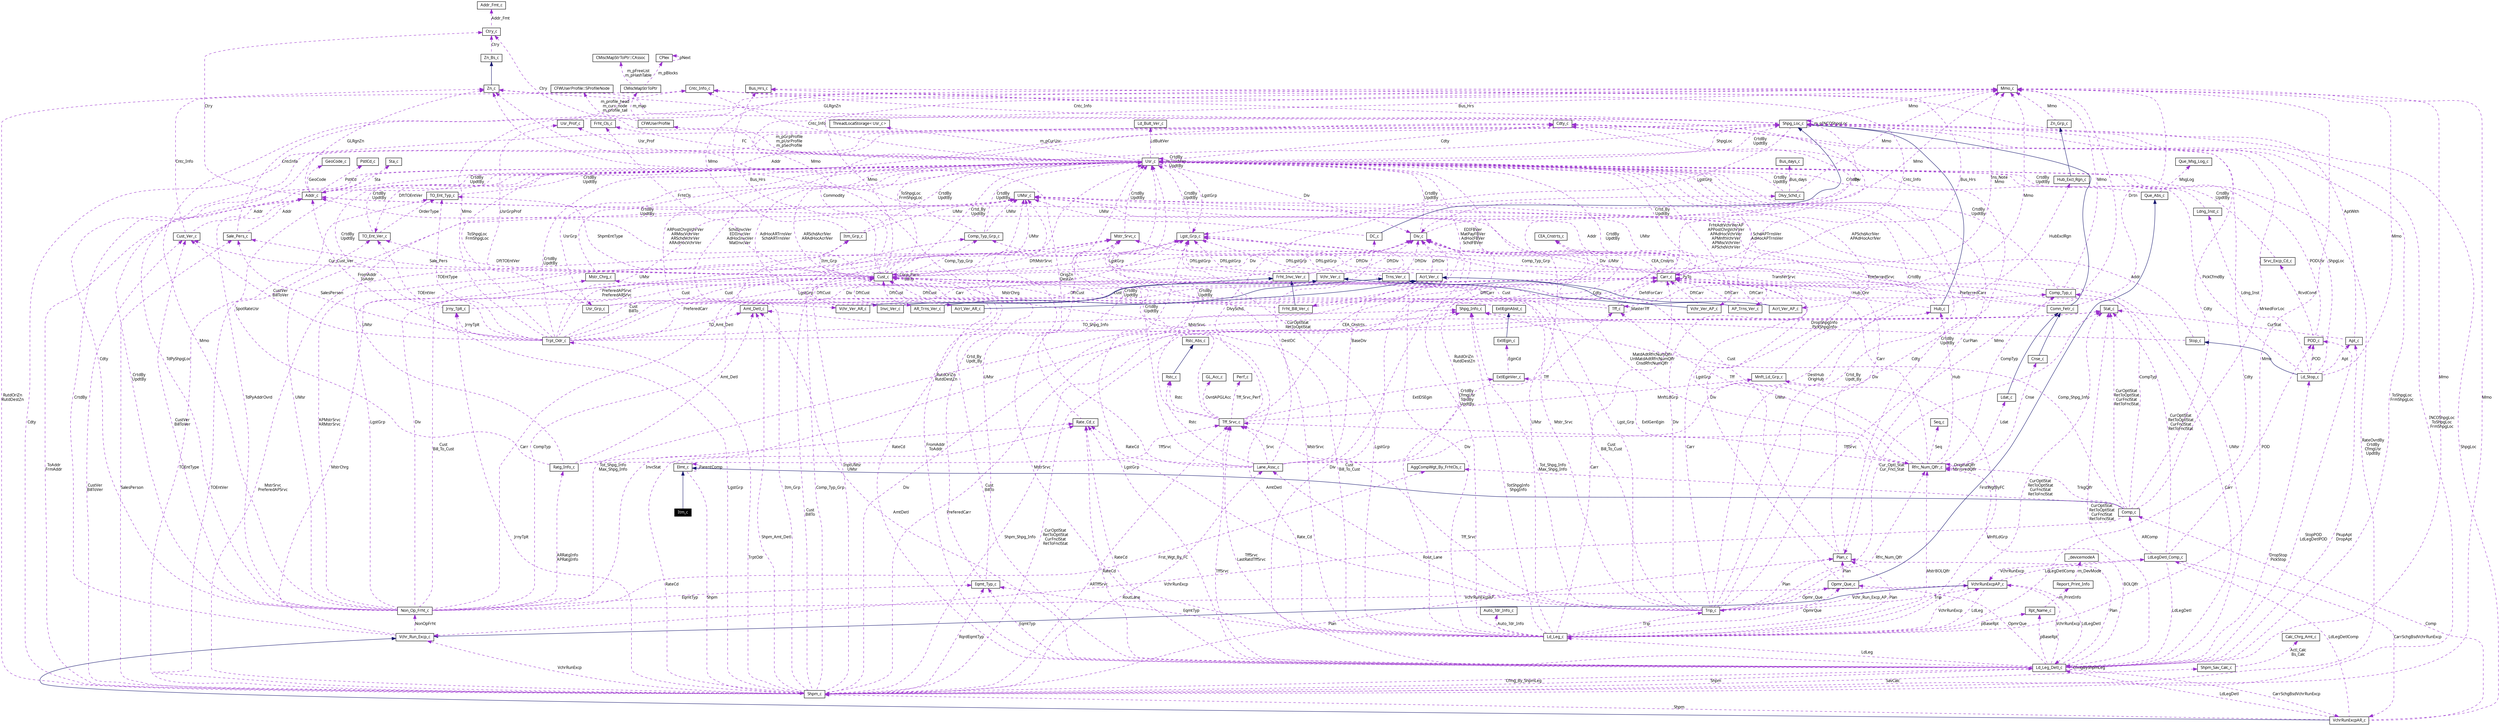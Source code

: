 digraph inheritance
{
  Node14647 [shape="box",label="Itm_c",fontsize=10,height=0.2,width=0.4,fontname="doxfont",color="black",style="filled" fontcolor="white"];
  Node14648 -> Node14647 [dir=back,color="midnightblue",fontsize=10,style="solid",fontname="doxfont"];
  Node14648 [shape="box",label="Elmt_c",fontsize=10,height=0.2,width=0.4,fontname="doxfont",color="black",URL="$classElmt__c.html"];
  Node14649 -> Node14648 [dir=back,color="darkorchid3",fontsize=10,style="dashed",label="Shpm",fontname="doxfont"];
  Node14649 [shape="box",label="Shpm_c",fontsize=10,height=0.2,width=0.4,fontname="doxfont",color="black",URL="$classShpm__c.html"];
  Node14650 -> Node14649 [dir=back,color="darkorchid3",fontsize=10,style="dashed",label="RateOvrdBy\nCrtdBy\nCfmgUsr\nUpdtBy",fontname="doxfont"];
  Node14650 [shape="box",label="Usr_c",fontsize=10,height=0.2,width=0.4,fontname="doxfont",color="black",URL="$classUsr__c.html"];
  Node14650 -> Node14650 [dir=back,color="darkorchid3",fontsize=10,style="dashed",label="CrtdBy\nm_UsrMap\nUpdtBy",fontname="doxfont"];
  Node14651 -> Node14650 [dir=back,color="darkorchid3",fontsize=10,style="dashed",label="SchdInvcVer\nEDIInvcVer\nAdHocInvcVer\nMatInvcVer",fontname="doxfont"];
  Node14651 [shape="box",label="Invc_Ver_c",fontsize=10,height=0.2,width=0.4,fontname="doxfont",color="black",URL="$interfaceInvc__Ver__c.html"];
  Node14652 -> Node14651 [dir=back,color="midnightblue",fontsize=10,style="solid",fontname="doxfont"];
  Node14652 [shape="box",label="Frht_Invc_Ver_c",fontsize=10,height=0.2,width=0.4,fontname="doxfont",color="black",URL="$interfaceFrht__Invc__Ver__c.html"];
  Node14653 -> Node14652 [dir=back,color="darkorchid3",fontsize=10,style="dashed",label="DftLgstGrp",fontname="doxfont"];
  Node14653 [shape="box",label="Lgst_Grp_c",fontsize=10,height=0.2,width=0.4,fontname="doxfont",color="black",URL="$classLgst__Grp__c.html"];
  Node14650 -> Node14653 [dir=back,color="darkorchid3",fontsize=10,style="dashed",label="CrtdBy\nUpdtBy",fontname="doxfont"];
  Node14654 -> Node14652 [dir=back,color="darkorchid3",fontsize=10,style="dashed",label="DftDiv",fontname="doxfont"];
  Node14654 [shape="box",label="Div_c",fontsize=10,height=0.2,width=0.4,fontname="doxfont",color="black",URL="$classDiv__c.html"];
  Node14650 -> Node14654 [dir=back,color="darkorchid3",fontsize=10,style="dashed",label="CrtdBy\nUpdtBy",fontname="doxfont"];
  Node14655 -> Node14654 [dir=back,color="darkorchid3",fontsize=10,style="dashed",label="Mmo",fontname="doxfont"];
  Node14655 [shape="box",label="Mmo_c",fontsize=10,height=0.2,width=0.4,fontname="doxfont",color="black",URL="$classMmo__c.html"];
  Node14656 -> Node14651 [dir=back,color="darkorchid3",fontsize=10,style="dashed",label="DftCust",fontname="doxfont"];
  Node14656 [shape="box",label="Cust_c",fontsize=10,height=0.2,width=0.4,fontname="doxfont",color="black",URL="$interfaceCust__c.html"];
  Node14650 -> Node14656 [dir=back,color="darkorchid3",fontsize=10,style="dashed",label="Crtd_By\nUpdtBy",fontname="doxfont"];
  Node14657 -> Node14656 [dir=back,color="darkorchid3",fontsize=10,style="dashed",label="Commodity",fontname="doxfont"];
  Node14657 [shape="box",label="Cdty_c",fontsize=10,height=0.2,width=0.4,fontname="doxfont",color="black",URL="$interfaceCdty__c.html"];
  Node14658 -> Node14656 [dir=back,color="darkorchid3",fontsize=10,style="dashed",label="UMsr",fontname="doxfont"];
  Node14658 [shape="box",label="UMsr_c",fontsize=10,height=0.2,width=0.4,fontname="doxfont",color="black",URL="$classUMsr__c.html"];
  Node14656 -> Node14656 [dir=back,color="darkorchid3",fontsize=10,style="dashed",label="Corp_Parn\nBillTo",fontname="doxfont"];
  Node14659 -> Node14656 [dir=back,color="darkorchid3",fontsize=10,style="dashed",label="Itm_Grp",fontname="doxfont"];
  Node14659 [shape="box",label="Itm_Grp_c",fontsize=10,height=0.2,width=0.4,fontname="doxfont",color="black",URL="$classItm__Grp__c.html"];
  Node14650 -> Node14659 [dir=back,color="darkorchid3",fontsize=10,style="dashed",label="CrtdBy\nUpdtBy",fontname="doxfont"];
  Node14658 -> Node14659 [dir=back,color="darkorchid3",fontsize=10,style="dashed",label="UMsr",fontname="doxfont"];
  Node14655 -> Node14659 [dir=back,color="darkorchid3",fontsize=10,style="dashed",label="Mmo",fontname="doxfont"];
  Node14655 -> Node14656 [dir=back,color="darkorchid3",fontsize=10,style="dashed",label="Mmo",fontname="doxfont"];
  Node14660 -> Node14656 [dir=back,color="darkorchid3",fontsize=10,style="dashed",label="DftMstrSrvc",fontname="doxfont"];
  Node14660 [shape="box",label="Mstr_Srvc_c",fontsize=10,height=0.2,width=0.4,fontname="doxfont",color="black",URL="$classMstr__Srvc__c.html"];
  Node14650 -> Node14660 [dir=back,color="darkorchid3",fontsize=10,style="dashed",label="CrtdBy\nUpdtBy",fontname="doxfont"];
  Node14653 -> Node14656 [dir=back,color="darkorchid3",fontsize=10,style="dashed",label="LgstGrp",fontname="doxfont"];
  Node14661 -> Node14656 [dir=back,color="darkorchid3",fontsize=10,style="dashed",label="MatdAdtRfrcNumQlfr\nUnMatdAdtRfrcNumQlfr\nCnsdRfrcNumQlfr",fontname="doxfont"];
  Node14661 [shape="box",label="Rfrc_Num_Qlfr_c",fontsize=10,height=0.2,width=0.4,fontname="doxfont",color="black",URL="$classRfrc__Num__Qlfr__c.html"];
  Node14662 -> Node14661 [dir=back,color="darkorchid3",fontsize=10,style="dashed",label="Carr",fontname="doxfont"];
  Node14662 [shape="box",label="Carr_c",fontsize=10,height=0.2,width=0.4,fontname="doxfont",color="black",URL="$interfaceCarr__c.html"];
  Node14650 -> Node14662 [dir=back,color="darkorchid3",fontsize=10,style="dashed",label="Crtd_By\nUpdtBy",fontname="doxfont"];
  Node14663 -> Node14662 [dir=back,color="darkorchid3",fontsize=10,style="dashed",label="Addr",fontname="doxfont"];
  Node14663 [shape="box",label="Addr_c",fontsize=10,height=0.2,width=0.4,fontname="doxfont",color="black",URL="$interfaceAddr__c.html"];
  Node14664 -> Node14663 [dir=back,color="darkorchid3",fontsize=10,style="dashed",label="Sta",fontname="doxfont"];
  Node14664 [shape="box",label="Sta_c",fontsize=10,height=0.2,width=0.4,fontname="doxfont",color="black",URL="$interfaceSta__c.html"];
  Node14650 -> Node14663 [dir=back,color="darkorchid3",fontsize=10,style="dashed",label="CrtdBy\nUpdtBy",fontname="doxfont"];
  Node14665 -> Node14663 [dir=back,color="darkorchid3",fontsize=10,style="dashed",label="PstlCd",fontname="doxfont"];
  Node14665 [shape="box",label="PstlCd_c",fontsize=10,height=0.2,width=0.4,fontname="doxfont",color="black",URL="$interfacePstlCd__c.html"];
  Node14666 -> Node14663 [dir=back,color="darkorchid3",fontsize=10,style="dashed",label="GLRgnZn",fontname="doxfont"];
  Node14666 [shape="box",label="Zn_c",fontsize=10,height=0.2,width=0.4,fontname="doxfont",color="black",URL="$classZn__c.html"];
  Node14667 -> Node14666 [dir=back,color="midnightblue",fontsize=10,style="solid",fontname="doxfont"];
  Node14667 [shape="box",label="Zn_Bs_c",fontsize=10,height=0.2,width=0.4,fontname="doxfont",color="black",URL="$classZn__Bs__c.html"];
  Node14668 -> Node14667 [dir=back,color="darkorchid3",fontsize=10,style="dashed",label="Ctry",fontname="doxfont"];
  Node14668 [shape="box",label="Ctry_c",fontsize=10,height=0.2,width=0.4,fontname="doxfont",color="black",URL="$interfaceCtry__c.html"];
  Node14669 -> Node14668 [dir=back,color="darkorchid3",fontsize=10,style="dashed",label="Addr_Fmt",fontname="doxfont"];
  Node14669 [shape="box",label="Addr_Fmt_c",fontsize=10,height=0.2,width=0.4,fontname="doxfont",color="black",URL="$interfaceAddr__Fmt__c.html"];
  Node14670 -> Node14663 [dir=back,color="darkorchid3",fontsize=10,style="dashed",label="GeoCode",fontname="doxfont"];
  Node14670 [shape="box",label="GeoCode_c",fontsize=10,height=0.2,width=0.4,fontname="doxfont",color="black",URL="$interfaceGeoCode__c.html"];
  Node14668 -> Node14663 [dir=back,color="darkorchid3",fontsize=10,style="dashed",label="Ctry",fontname="doxfont"];
  Node14658 -> Node14662 [dir=back,color="darkorchid3",fontsize=10,style="dashed",label="UMsr",fontname="doxfont"];
  Node14662 -> Node14662 [dir=back,color="darkorchid3",fontsize=10,style="dashed",label="PyTo",fontname="doxfont"];
  Node14655 -> Node14662 [dir=back,color="darkorchid3",fontsize=10,style="dashed",label="Ins_Note\nMmo",fontname="doxfont"];
  Node14654 -> Node14662 [dir=back,color="darkorchid3",fontsize=10,style="dashed",label="Div",fontname="doxfont"];
  Node14671 -> Node14662 [dir=back,color="darkorchid3",fontsize=10,style="dashed",label="Cntc_Info",fontname="doxfont"];
  Node14671 [shape="box",label="Cntc_Info_c",fontsize=10,height=0.2,width=0.4,fontname="doxfont",color="black",URL="$interfaceCntc__Info__c.html"];
  Node14672 -> Node14662 [dir=back,color="darkorchid3",fontsize=10,style="dashed",label="CEA_Cnstrts",fontname="doxfont"];
  Node14672 [shape="box",label="CEA_Cnstrts_c",fontsize=10,height=0.2,width=0.4,fontname="doxfont",color="black",URL="$interfaceCEA__Cnstrts__c.html"];
  Node14673 -> Node14662 [dir=back,color="darkorchid3",fontsize=10,style="dashed",label="Bus_Hrs",fontname="doxfont"];
  Node14673 [shape="box",label="Bus_Hrs_c",fontsize=10,height=0.2,width=0.4,fontname="doxfont",color="black",URL="$interfaceBus__Hrs__c.html"];
  Node14656 -> Node14661 [dir=back,color="darkorchid3",fontsize=10,style="dashed",label="Cust",fontname="doxfont"];
  Node14674 -> Node14661 [dir=back,color="darkorchid3",fontsize=10,style="dashed",label="Cnse",fontname="doxfont"];
  Node14674 [shape="box",label="Cnse_c",fontsize=10,height=0.2,width=0.4,fontname="doxfont",color="black",URL="$classCnse__c.html"];
  Node14675 -> Node14674 [dir=back,color="midnightblue",fontsize=10,style="solid",fontname="doxfont"];
  Node14675 [shape="box",label="Comn_Fetr_c",fontsize=10,height=0.2,width=0.4,fontname="doxfont",color="black",URL="$classComn__Fetr__c.html"];
  Node14676 -> Node14675 [dir=back,color="midnightblue",fontsize=10,style="solid",fontname="doxfont"];
  Node14676 [shape="box",label="Shpg_Loc_c",fontsize=10,height=0.2,width=0.4,fontname="doxfont",color="black",URL="$classShpg__Loc__c.html"];
  Node14650 -> Node14676 [dir=back,color="darkorchid3",fontsize=10,style="dashed",label="CrtdBy\nUpdtBy",fontname="doxfont"];
  Node14663 -> Node14676 [dir=back,color="darkorchid3",fontsize=10,style="dashed",label="Addr",fontname="doxfont"];
  Node14666 -> Node14676 [dir=back,color="darkorchid3",fontsize=10,style="dashed",label="GLRgnZn",fontname="doxfont"];
  Node14655 -> Node14676 [dir=back,color="darkorchid3",fontsize=10,style="dashed",label="Mmo",fontname="doxfont"];
  Node14653 -> Node14676 [dir=back,color="darkorchid3",fontsize=10,style="dashed",label="LgstGrp",fontname="doxfont"];
  Node14654 -> Node14676 [dir=back,color="darkorchid3",fontsize=10,style="dashed",label="Div",fontname="doxfont"];
  Node14676 -> Node14676 [dir=back,color="darkorchid3",fontsize=10,style="dashed",label="m_pINCOShpgLoc",fontname="doxfont"];
  Node14671 -> Node14676 [dir=back,color="darkorchid3",fontsize=10,style="dashed",label="Cntc_Info",fontname="doxfont"];
  Node14673 -> Node14676 [dir=back,color="darkorchid3",fontsize=10,style="dashed",label="Bus_Hrs",fontname="doxfont"];
  Node14662 -> Node14675 [dir=back,color="darkorchid3",fontsize=10,style="dashed",label="PreferredCarr",fontname="doxfont"];
  Node14655 -> Node14675 [dir=back,color="darkorchid3",fontsize=10,style="dashed",label="Drtn",fontname="doxfont"];
  Node14660 -> Node14675 [dir=back,color="darkorchid3",fontsize=10,style="dashed",label="PreferredSrvc",fontname="doxfont"];
  Node14661 -> Node14661 [dir=back,color="darkorchid3",fontsize=10,style="dashed",label="OriginalQlfr\nMirroredQlfr",fontname="doxfont"];
  Node14677 -> Node14661 [dir=back,color="darkorchid3",fontsize=10,style="dashed",label="ExtlGenEgin",fontname="doxfont"];
  Node14677 [shape="box",label="ExtlEginVer_c",fontsize=10,height=0.2,width=0.4,fontname="doxfont",color="black",URL="$interfaceExtlEginVer__c.html"];
  Node14678 -> Node14677 [dir=back,color="darkorchid3",fontsize=10,style="dashed",label="EginCd",fontname="doxfont"];
  Node14678 [shape="box",label="ExtlEgin_c",fontsize=10,height=0.2,width=0.4,fontname="doxfont",color="black",URL="$interfaceExtlEgin__c.html"];
  Node14679 -> Node14678 [dir=back,color="midnightblue",fontsize=10,style="solid",fontname="doxfont"];
  Node14679 [shape="box",label="ExtlEginAbst_c",fontsize=10,height=0.2,width=0.4,fontname="doxfont",color="black",URL="$interfaceExtlEginAbst__c.html"];
  Node14656 -> Node14679 [dir=back,color="darkorchid3",fontsize=10,style="dashed",label="Cust",fontname="doxfont"];
  Node14680 -> Node14679 [dir=back,color="darkorchid3",fontsize=10,style="dashed",label="MstrChrg",fontname="doxfont"];
  Node14680 [shape="box",label="Mstr_Chrg_c",fontsize=10,height=0.2,width=0.4,fontname="doxfont",color="black",URL="$classMstr__Chrg__c.html"];
  Node14650 -> Node14680 [dir=back,color="darkorchid3",fontsize=10,style="dashed",label="CrtdBy\nUpdtBy",fontname="doxfont"];
  Node14681 -> Node14661 [dir=back,color="darkorchid3",fontsize=10,style="dashed",label="CompTyp",fontname="doxfont"];
  Node14681 [shape="box",label="Comp_Typ_c",fontsize=10,height=0.2,width=0.4,fontname="doxfont",color="black",URL="$interfaceComp__Typ__c.html"];
  Node14650 -> Node14681 [dir=back,color="darkorchid3",fontsize=10,style="dashed",label="CrtdBy\nUpdtBy",fontname="doxfont"];
  Node14655 -> Node14681 [dir=back,color="darkorchid3",fontsize=10,style="dashed",label="Mmo",fontname="doxfont"];
  Node14682 -> Node14681 [dir=back,color="darkorchid3",fontsize=10,style="dashed",label="Comp_Typ_Grp",fontname="doxfont"];
  Node14682 [shape="box",label="Comp_Typ_Grp_c",fontsize=10,height=0.2,width=0.4,fontname="doxfont",color="black",URL="$interfaceComp__Typ__Grp__c.html"];
  Node14650 -> Node14682 [dir=back,color="darkorchid3",fontsize=10,style="dashed",label="CrtdBy\nUpdtBy",fontname="doxfont"];
  Node14658 -> Node14682 [dir=back,color="darkorchid3",fontsize=10,style="dashed",label="UMsr",fontname="doxfont"];
  Node14655 -> Node14682 [dir=back,color="darkorchid3",fontsize=10,style="dashed",label="Mmo",fontname="doxfont"];
  Node14683 -> Node14661 [dir=back,color="darkorchid3",fontsize=10,style="dashed",label="TffSrvc",fontname="doxfont"];
  Node14683 [shape="box",label="Tff_Srvc_c",fontsize=10,height=0.2,width=0.4,fontname="doxfont",color="black",URL="$classTff__Srvc__c.html"];
  Node14650 -> Node14683 [dir=back,color="darkorchid3",fontsize=10,style="dashed",label="CrtdBy\nUpdtBy",fontname="doxfont"];
  Node14684 -> Node14683 [dir=back,color="darkorchid3",fontsize=10,style="dashed",label="OvrdAPGLAcc",fontname="doxfont"];
  Node14684 [shape="box",label="GL_Acc_c",fontsize=10,height=0.2,width=0.4,fontname="doxfont",color="black",URL="$interfaceGL__Acc__c.html"];
  Node14685 -> Node14683 [dir=back,color="darkorchid3",fontsize=10,style="dashed",label="Tff_Srvc_Perf",fontname="doxfont"];
  Node14685 [shape="box",label="Perf_c",fontsize=10,height=0.2,width=0.4,fontname="doxfont",color="black",URL="$classPerf__c.html"];
  Node14686 -> Node14683 [dir=back,color="darkorchid3",fontsize=10,style="dashed",label="Rstc",fontname="doxfont"];
  Node14686 [shape="box",label="Rstc_c",fontsize=10,height=0.2,width=0.4,fontname="doxfont",color="black",URL="$classRstc__c.html"];
  Node14687 -> Node14686 [dir=back,color="midnightblue",fontsize=10,style="solid",fontname="doxfont"];
  Node14687 [shape="box",label="Rstc_Abs_c",fontsize=10,height=0.2,width=0.4,fontname="doxfont",color="black",URL="$classRstc__Abs__c.html"];
  Node14688 -> Node14683 [dir=back,color="darkorchid3",fontsize=10,style="dashed",label="MnftLdGrp",fontname="doxfont"];
  Node14688 [shape="box",label="Mnft_Ld_Grp_c",fontsize=10,height=0.2,width=0.4,fontname="doxfont",color="black",URL="$classMnft__Ld__Grp__c.html"];
  Node14650 -> Node14688 [dir=back,color="darkorchid3",fontsize=10,style="dashed",label="CrtdBy",fontname="doxfont"];
  Node14660 -> Node14683 [dir=back,color="darkorchid3",fontsize=10,style="dashed",label="MstrSrvc",fontname="doxfont"];
  Node14689 -> Node14683 [dir=back,color="darkorchid3",fontsize=10,style="dashed",label="DlvySchd",fontname="doxfont"];
  Node14689 [shape="box",label="Dlvy_Schd_c",fontsize=10,height=0.2,width=0.4,fontname="doxfont",color="black",URL="$interfaceDlvy__Schd__c.html"];
  Node14650 -> Node14689 [dir=back,color="darkorchid3",fontsize=10,style="dashed",label="CrtdBy\nUpdtBy",fontname="doxfont"];
  Node14655 -> Node14689 [dir=back,color="darkorchid3",fontsize=10,style="dashed",label="Mmo",fontname="doxfont"];
  Node14690 -> Node14689 [dir=back,color="darkorchid3",fontsize=10,style="dashed",label="Bus_days",fontname="doxfont"];
  Node14690 [shape="box",label="Bus_days_c",fontsize=10,height=0.2,width=0.4,fontname="doxfont",color="black",URL="$interfaceBus__days__c.html"];
  Node14677 -> Node14683 [dir=back,color="darkorchid3",fontsize=10,style="dashed",label="ExtlDSEgin",fontname="doxfont"];
  Node14672 -> Node14683 [dir=back,color="darkorchid3",fontsize=10,style="dashed",label="CEA_Cnstrts",fontname="doxfont"];
  Node14691 -> Node14661 [dir=back,color="darkorchid3",fontsize=10,style="dashed",label="Tff",fontname="doxfont"];
  Node14691 [shape="box",label="Tff_c",fontsize=10,height=0.2,width=0.4,fontname="doxfont",color="black",URL="$classTff__c.html"];
  Node14650 -> Node14691 [dir=back,color="darkorchid3",fontsize=10,style="dashed",label="CrtdBy\nUpdtBy",fontname="doxfont"];
  Node14658 -> Node14691 [dir=back,color="darkorchid3",fontsize=10,style="dashed",label="UMsr",fontname="doxfont"];
  Node14662 -> Node14691 [dir=back,color="darkorchid3",fontsize=10,style="dashed",label="DefdForCarr",fontname="doxfont"];
  Node14656 -> Node14691 [dir=back,color="darkorchid3",fontsize=10,style="dashed",label="Cust",fontname="doxfont"];
  Node14655 -> Node14691 [dir=back,color="darkorchid3",fontsize=10,style="dashed",label="Mmo",fontname="doxfont"];
  Node14691 -> Node14691 [dir=back,color="darkorchid3",fontsize=10,style="dashed",label="MasterTff",fontname="doxfont"];
  Node14692 -> Node14661 [dir=back,color="darkorchid3",fontsize=10,style="dashed",label="Seq",fontname="doxfont"];
  Node14692 [shape="box",label="Seq_c",fontsize=10,height=0.2,width=0.4,fontname="doxfont",color="black",URL="$classSeq__c.html"];
  Node14693 -> Node14661 [dir=back,color="darkorchid3",fontsize=10,style="dashed",label="Hub",fontname="doxfont"];
  Node14693 [shape="box",label="Hub_c",fontsize=10,height=0.2,width=0.4,fontname="doxfont",color="black",URL="$classHub__c.html"];
  Node14676 -> Node14693 [dir=back,color="midnightblue",fontsize=10,style="solid",fontname="doxfont"];
  Node14662 -> Node14693 [dir=back,color="darkorchid3",fontsize=10,style="dashed",label="Hub_Onr",fontname="doxfont"];
  Node14660 -> Node14693 [dir=back,color="darkorchid3",fontsize=10,style="dashed",label="TransferSrvc",fontname="doxfont"];
  Node14694 -> Node14693 [dir=back,color="darkorchid3",fontsize=10,style="dashed",label="HubExclRgn",fontname="doxfont"];
  Node14694 [shape="box",label="Hub_Excl_Rgn_c",fontsize=10,height=0.2,width=0.4,fontname="doxfont",color="black",URL="$classHub__Excl__Rgn__c.html"];
  Node14695 -> Node14694 [dir=back,color="midnightblue",fontsize=10,style="solid",fontname="doxfont"];
  Node14695 [shape="box",label="Zn_Grp_c",fontsize=10,height=0.2,width=0.4,fontname="doxfont",color="black",URL="$classZn__Grp__c.html"];
  Node14655 -> Node14695 [dir=back,color="darkorchid3",fontsize=10,style="dashed",label="Mmo",fontname="doxfont"];
  Node14696 -> Node14661 [dir=back,color="darkorchid3",fontsize=10,style="dashed",label="Ldat",fontname="doxfont"];
  Node14696 [shape="box",label="Ldat_c",fontsize=10,height=0.2,width=0.4,fontname="doxfont",color="black",URL="$classLdat__c.html"];
  Node14675 -> Node14696 [dir=back,color="midnightblue",fontsize=10,style="solid",fontname="doxfont"];
  Node14654 -> Node14656 [dir=back,color="darkorchid3",fontsize=10,style="dashed",label="Div",fontname="doxfont"];
  Node14697 -> Node14656 [dir=back,color="darkorchid3",fontsize=10,style="dashed",label="ShpmEntType",fontname="doxfont"];
  Node14697 [shape="box",label="TO_Ent_Typ_c",fontsize=10,height=0.2,width=0.4,fontname="doxfont",color="black",URL="$classTO__Ent__Typ__c.html"];
  Node14650 -> Node14697 [dir=back,color="darkorchid3",fontsize=10,style="dashed",label="CrtdBy\nUpdtBy",fontname="doxfont"];
  Node14682 -> Node14656 [dir=back,color="darkorchid3",fontsize=10,style="dashed",label="Comp_Typ_Grp",fontname="doxfont"];
  Node14676 -> Node14656 [dir=back,color="darkorchid3",fontsize=10,style="dashed",label="ToShpgLoc\nFrmShpgLoc",fontname="doxfont"];
  Node14698 -> Node14656 [dir=back,color="darkorchid3",fontsize=10,style="dashed",label="Cur_Cust_Ver",fontname="doxfont"];
  Node14698 [shape="box",label="Cust_Ver_c",fontsize=10,height=0.2,width=0.4,fontname="doxfont",color="black",URL="$interfaceCust__Ver__c.html"];
  Node14663 -> Node14698 [dir=back,color="darkorchid3",fontsize=10,style="dashed",label="Addr",fontname="doxfont"];
  Node14671 -> Node14698 [dir=back,color="darkorchid3",fontsize=10,style="dashed",label="Cntc_Info",fontname="doxfont"];
  Node14699 -> Node14656 [dir=back,color="darkorchid3",fontsize=10,style="dashed",label="DftTOEntVer",fontname="doxfont"];
  Node14699 [shape="box",label="TO_Ent_Ver_c",fontsize=10,height=0.2,width=0.4,fontname="doxfont",color="black",URL="$classTO__Ent__Ver__c.html"];
  Node14650 -> Node14699 [dir=back,color="darkorchid3",fontsize=10,style="dashed",label="CrtdBy\nUpdtBy",fontname="doxfont"];
  Node14697 -> Node14699 [dir=back,color="darkorchid3",fontsize=10,style="dashed",label="OrderType",fontname="doxfont"];
  Node14700 -> Node14656 [dir=back,color="darkorchid3",fontsize=10,style="dashed",label="FrhtCls",fontname="doxfont"];
  Node14700 [shape="box",label="Frht_Cls_c",fontsize=10,height=0.2,width=0.4,fontname="doxfont",color="black",URL="$interfaceFrht__Cls__c.html"];
  Node14673 -> Node14656 [dir=back,color="darkorchid3",fontsize=10,style="dashed",label="Bus_Hrs",fontname="doxfont"];
  Node14701 -> Node14656 [dir=back,color="darkorchid3",fontsize=10,style="dashed",label="Sale_Pers",fontname="doxfont"];
  Node14701 [shape="box",label="Sale_Pers_c",fontsize=10,height=0.2,width=0.4,fontname="doxfont",color="black",URL="$classSale__Pers__c.html"];
  Node14663 -> Node14701 [dir=back,color="darkorchid3",fontsize=10,style="dashed",label="Addr",fontname="doxfont"];
  Node14671 -> Node14701 [dir=back,color="darkorchid3",fontsize=10,style="dashed",label="CntcInfo",fontname="doxfont"];
  Node14702 -> Node14650 [dir=back,color="darkorchid3",fontsize=10,style="dashed",label="m_pGrpProfile\nm_pUsrProfile\nm_pSecProfile",fontname="doxfont"];
  Node14702 [shape="box",label="CFWUserProfile",fontsize=10,height=0.2,width=0.4,fontname="doxfont",color="black",URL="$classCFWUserProfile.html"];
  Node14703 -> Node14702 [dir=back,color="darkorchid3",fontsize=10,style="dashed",label="m_map",fontname="doxfont"];
  Node14703 [shape="box",label="CMiscMapStrToPtr",fontsize=10,height=0.2,width=0.4,fontname="doxfont",color="black",URL="$classCMiscMapStrToPtr.html"];
  Node14704 -> Node14703 [dir=back,color="darkorchid3",fontsize=10,style="dashed",label="m_pBlocks",fontname="doxfont"];
  Node14704 [shape="box",label="CPlex",fontsize=10,height=0.2,width=0.4,fontname="doxfont",color="black",URL="$structCPlex.html"];
  Node14704 -> Node14704 [dir=back,color="darkorchid3",fontsize=10,style="dashed",label="pNext",fontname="doxfont"];
  Node14705 -> Node14703 [dir=back,color="darkorchid3",fontsize=10,style="dashed",label="m_pFreeList\nm_pHashTable",fontname="doxfont"];
  Node14705 [shape="box",label="CMiscMapStrToPtr::CAssoc",fontsize=10,height=0.2,width=0.4,fontname="doxfont",color="black",URL="$structCMiscMapStrToPtr_1_1CAssoc.html"];
  Node14706 -> Node14702 [dir=back,color="darkorchid3",fontsize=10,style="dashed",label="m_profile_head\nm_curr_node\nm_profile_tail",fontname="doxfont"];
  Node14706 [shape="box",label="CFWUserProfile::SProfileNode",fontsize=10,height=0.2,width=0.4,fontname="doxfont",color="black",URL="$structCFWUserProfile_1_1SProfileNode.html"];
  Node14657 -> Node14650 [dir=back,color="darkorchid3",fontsize=10,style="dashed",label="Cdty",fontname="doxfont"];
  Node14707 -> Node14650 [dir=back,color="darkorchid3",fontsize=10,style="dashed",label="CurPlan",fontname="doxfont"];
  Node14707 [shape="box",label="Plan_c",fontsize=10,height=0.2,width=0.4,fontname="doxfont",color="black",URL="$classPlan__c.html"];
  Node14650 -> Node14707 [dir=back,color="darkorchid3",fontsize=10,style="dashed",label="CrtdBy\nUpdtBy",fontname="doxfont"];
  Node14653 -> Node14707 [dir=back,color="darkorchid3",fontsize=10,style="dashed",label="LgstGrp",fontname="doxfont"];
  Node14654 -> Node14707 [dir=back,color="darkorchid3",fontsize=10,style="dashed",label="Div",fontname="doxfont"];
  Node14668 -> Node14650 [dir=back,color="darkorchid3",fontsize=10,style="dashed",label="Ctry",fontname="doxfont"];
  Node14708 -> Node14650 [dir=back,color="darkorchid3",fontsize=10,style="dashed",label="UsrGrp",fontname="doxfont"];
  Node14708 [shape="box",label="Usr_Grp_c",fontsize=10,height=0.2,width=0.4,fontname="doxfont",color="black",URL="$classUsr__Grp__c.html"];
  Node14662 -> Node14708 [dir=back,color="darkorchid3",fontsize=10,style="dashed",label="Carr",fontname="doxfont"];
  Node14656 -> Node14708 [dir=back,color="darkorchid3",fontsize=10,style="dashed",label="Cust",fontname="doxfont"];
  Node14709 -> Node14708 [dir=back,color="darkorchid3",fontsize=10,style="dashed",label="UsrGrpProf",fontname="doxfont"];
  Node14709 [shape="box",label="Usr_Prof_c",fontsize=10,height=0.2,width=0.4,fontname="doxfont",color="black",URL="$classUsr__Prof__c.html"];
  Node14710 -> Node14650 [dir=back,color="darkorchid3",fontsize=10,style="dashed",label="m_pCurUsr",fontname="doxfont"];
  Node14710 [shape="box",label="ThreadLocalStorage< Usr_c >",fontsize=10,height=0.2,width=0.4,fontname="doxfont",color="black",URL="$classThreadLocalStorage.html"];
  Node14653 -> Node14650 [dir=back,color="darkorchid3",fontsize=10,style="dashed",label="LgstGrp",fontname="doxfont"];
  Node14711 -> Node14650 [dir=back,color="darkorchid3",fontsize=10,style="dashed",label="ARSchdAcrlVer\nARAdHocAcrlVer",fontname="doxfont"];
  Node14711 [shape="box",label="Acrl_Ver_AR_c",fontsize=10,height=0.2,width=0.4,fontname="doxfont",color="black",URL="$interfaceAcrl__Ver__AR__c.html"];
  Node14712 -> Node14711 [dir=back,color="midnightblue",fontsize=10,style="solid",fontname="doxfont"];
  Node14712 [shape="box",label="Acrl_Ver_c",fontsize=10,height=0.2,width=0.4,fontname="doxfont",color="black",URL="$interfaceAcrl__Ver__c.html"];
  Node14653 -> Node14712 [dir=back,color="darkorchid3",fontsize=10,style="dashed",label="DftLgstGrp",fontname="doxfont"];
  Node14654 -> Node14712 [dir=back,color="darkorchid3",fontsize=10,style="dashed",label="DftDiv",fontname="doxfont"];
  Node14656 -> Node14711 [dir=back,color="darkorchid3",fontsize=10,style="dashed",label="DftCust",fontname="doxfont"];
  Node14713 -> Node14650 [dir=back,color="darkorchid3",fontsize=10,style="dashed",label="APSchdAcrlVer\nAPAdHocAcrlVer",fontname="doxfont"];
  Node14713 [shape="box",label="Acrl_Ver_AP_c",fontsize=10,height=0.2,width=0.4,fontname="doxfont",color="black",URL="$interfaceAcrl__Ver__AP__c.html"];
  Node14712 -> Node14713 [dir=back,color="midnightblue",fontsize=10,style="solid",fontname="doxfont"];
  Node14662 -> Node14713 [dir=back,color="darkorchid3",fontsize=10,style="dashed",label="DftCarr",fontname="doxfont"];
  Node14714 -> Node14650 [dir=back,color="darkorchid3",fontsize=10,style="dashed",label="AdHocARTrnsVer\nSchdARTrnsVer",fontname="doxfont"];
  Node14714 [shape="box",label="AR_Trns_Ver_c",fontsize=10,height=0.2,width=0.4,fontname="doxfont",color="black",URL="$interfaceAR__Trns__Ver__c.html"];
  Node14715 -> Node14714 [dir=back,color="midnightblue",fontsize=10,style="solid",fontname="doxfont"];
  Node14715 [shape="box",label="Trns_Ver_c",fontsize=10,height=0.2,width=0.4,fontname="doxfont",color="black",URL="$interfaceTrns__Ver__c.html"];
  Node14653 -> Node14715 [dir=back,color="darkorchid3",fontsize=10,style="dashed",label="DftLgstGrp",fontname="doxfont"];
  Node14654 -> Node14715 [dir=back,color="darkorchid3",fontsize=10,style="dashed",label="DftDiv",fontname="doxfont"];
  Node14656 -> Node14714 [dir=back,color="darkorchid3",fontsize=10,style="dashed",label="DftCust",fontname="doxfont"];
  Node14654 -> Node14650 [dir=back,color="darkorchid3",fontsize=10,style="dashed",label="Div",fontname="doxfont"];
  Node14676 -> Node14650 [dir=back,color="darkorchid3",fontsize=10,style="dashed",label="ShpgLoc",fontname="doxfont"];
  Node14716 -> Node14650 [dir=back,color="darkorchid3",fontsize=10,style="dashed",label="LdBultVer",fontname="doxfont"];
  Node14716 [shape="box",label="Ld_Bult_Ver_c",fontsize=10,height=0.2,width=0.4,fontname="doxfont",color="black",URL="$classLd__Bult__Ver__c.html"];
  Node14709 -> Node14650 [dir=back,color="darkorchid3",fontsize=10,style="dashed",label="Usr_Prof",fontname="doxfont"];
  Node14717 -> Node14650 [dir=back,color="darkorchid3",fontsize=10,style="dashed",label="EDIFBVer\nMatPayFBVer\nAdHocFBVer\nSchdFBVer",fontname="doxfont"];
  Node14717 [shape="box",label="Frht_Bill_Ver_c",fontsize=10,height=0.2,width=0.4,fontname="doxfont",color="black",URL="$interfaceFrht__Bill__Ver__c.html"];
  Node14652 -> Node14717 [dir=back,color="midnightblue",fontsize=10,style="solid",fontname="doxfont"];
  Node14662 -> Node14717 [dir=back,color="darkorchid3",fontsize=10,style="dashed",label="DftCarr",fontname="doxfont"];
  Node14656 -> Node14717 [dir=back,color="darkorchid3",fontsize=10,style="dashed",label="DftCust",fontname="doxfont"];
  Node14699 -> Node14650 [dir=back,color="darkorchid3",fontsize=10,style="dashed",label="DftTOEntVer",fontname="doxfont"];
  Node14718 -> Node14650 [dir=back,color="darkorchid3",fontsize=10,style="dashed",label="ARPostChrgVchrVer\nARMiscVchrVer\nARSchdVchrVer\nARAdHocVchrVer",fontname="doxfont"];
  Node14718 [shape="box",label="Vchr_Ver_AR_c",fontsize=10,height=0.2,width=0.4,fontname="doxfont",color="black",URL="$classVchr__Ver__AR__c.html"];
  Node14719 -> Node14718 [dir=back,color="midnightblue",fontsize=10,style="solid",fontname="doxfont"];
  Node14719 [shape="box",label="Vchr_Ver_c",fontsize=10,height=0.2,width=0.4,fontname="doxfont",color="black",URL="$classVchr__Ver__c.html"];
  Node14653 -> Node14719 [dir=back,color="darkorchid3",fontsize=10,style="dashed",label="DftLgstGrp",fontname="doxfont"];
  Node14654 -> Node14719 [dir=back,color="darkorchid3",fontsize=10,style="dashed",label="DftDiv",fontname="doxfont"];
  Node14656 -> Node14718 [dir=back,color="darkorchid3",fontsize=10,style="dashed",label="DftCust",fontname="doxfont"];
  Node14720 -> Node14650 [dir=back,color="darkorchid3",fontsize=10,style="dashed",label="FrhtAdtVchrVerAP\nAPPostChrgVchrVer\nAPAdHocVchrVer\nAPMnftVchrVer\nAPMiscVchrVer\nAPSchdVchrVer",fontname="doxfont"];
  Node14720 [shape="box",label="Vchr_Ver_AP_c",fontsize=10,height=0.2,width=0.4,fontname="doxfont",color="black",URL="$classVchr__Ver__AP__c.html"];
  Node14719 -> Node14720 [dir=back,color="midnightblue",fontsize=10,style="solid",fontname="doxfont"];
  Node14662 -> Node14720 [dir=back,color="darkorchid3",fontsize=10,style="dashed",label="DftCarr",fontname="doxfont"];
  Node14721 -> Node14650 [dir=back,color="darkorchid3",fontsize=10,style="dashed",label="SchdAPTrnsVer\nAdHocAPTrnsVer",fontname="doxfont"];
  Node14721 [shape="box",label="AP_Trns_Ver_c",fontsize=10,height=0.2,width=0.4,fontname="doxfont",color="black",URL="$interfaceAP__Trns__Ver__c.html"];
  Node14715 -> Node14721 [dir=back,color="midnightblue",fontsize=10,style="solid",fontname="doxfont"];
  Node14662 -> Node14721 [dir=back,color="darkorchid3",fontsize=10,style="dashed",label="DftCarr",fontname="doxfont"];
  Node14671 -> Node14650 [dir=back,color="darkorchid3",fontsize=10,style="dashed",label="Cntc_Info",fontname="doxfont"];
  Node14700 -> Node14650 [dir=back,color="darkorchid3",fontsize=10,style="dashed",label="FC",fontname="doxfont"];
  Node14663 -> Node14649 [dir=back,color="darkorchid3",fontsize=10,style="dashed",label="ToAddr\nFrmAddr",fontname="doxfont"];
  Node14657 -> Node14649 [dir=back,color="darkorchid3",fontsize=10,style="dashed",label="Cdty",fontname="doxfont"];
  Node14707 -> Node14649 [dir=back,color="darkorchid3",fontsize=10,style="dashed",label="Plan",fontname="doxfont"];
  Node14666 -> Node14649 [dir=back,color="darkorchid3",fontsize=10,style="dashed",label="RutdOriZn\nRutdDestZn",fontname="doxfont"];
  Node14722 -> Node14649 [dir=back,color="darkorchid3",fontsize=10,style="dashed",label="TrptOdr",fontname="doxfont"];
  Node14722 [shape="box",label="Trpt_Odr_c",fontsize=10,height=0.2,width=0.4,fontname="doxfont",color="black",URL="$classTrpt__Odr__c.html"];
  Node14650 -> Node14722 [dir=back,color="darkorchid3",fontsize=10,style="dashed",label="CrtdBy\nUpdtBy",fontname="doxfont"];
  Node14663 -> Node14722 [dir=back,color="darkorchid3",fontsize=10,style="dashed",label="FromAddr\nToAddr",fontname="doxfont"];
  Node14658 -> Node14722 [dir=back,color="darkorchid3",fontsize=10,style="dashed",label="UMsr",fontname="doxfont"];
  Node14662 -> Node14722 [dir=back,color="darkorchid3",fontsize=10,style="dashed",label="PreferedCarr",fontname="doxfont"];
  Node14656 -> Node14722 [dir=back,color="darkorchid3",fontsize=10,style="dashed",label="Cust\nBillTo",fontname="doxfont"];
  Node14723 -> Node14722 [dir=back,color="darkorchid3",fontsize=10,style="dashed",label="TO_Amt_Detl",fontname="doxfont"];
  Node14723 [shape="box",label="Amt_Detl_c",fontsize=10,height=0.2,width=0.4,fontname="doxfont",color="black",URL="$interfaceAmt__Detl__c.html"];
  Node14655 -> Node14722 [dir=back,color="darkorchid3",fontsize=10,style="dashed",label="Mmo",fontname="doxfont"];
  Node14660 -> Node14722 [dir=back,color="darkorchid3",fontsize=10,style="dashed",label="PreferedAPSrvc\nPreferedARSrvc",fontname="doxfont"];
  Node14653 -> Node14722 [dir=back,color="darkorchid3",fontsize=10,style="dashed",label="LgstGrp",fontname="doxfont"];
  Node14724 -> Node14722 [dir=back,color="darkorchid3",fontsize=10,style="dashed",label="CurOptlStat\nRetToOptlStat",fontname="doxfont"];
  Node14724 [shape="box",label="Stat_c",fontsize=10,height=0.2,width=0.4,fontname="doxfont",color="black",URL="$interfaceStat__c.html"];
  Node14654 -> Node14722 [dir=back,color="darkorchid3",fontsize=10,style="dashed",label="Div",fontname="doxfont"];
  Node14697 -> Node14722 [dir=back,color="darkorchid3",fontsize=10,style="dashed",label="TOEntType",fontname="doxfont"];
  Node14676 -> Node14722 [dir=back,color="darkorchid3",fontsize=10,style="dashed",label="ToShpgLoc\nFrmShpgLoc",fontname="doxfont"];
  Node14698 -> Node14722 [dir=back,color="darkorchid3",fontsize=10,style="dashed",label="CustVer\nBillToVer",fontname="doxfont"];
  Node14699 -> Node14722 [dir=back,color="darkorchid3",fontsize=10,style="dashed",label="TOEntVer",fontname="doxfont"];
  Node14725 -> Node14722 [dir=back,color="darkorchid3",fontsize=10,style="dashed",label="JrnyTplt",fontname="doxfont"];
  Node14725 [shape="box",label="Jrny_Tplt_c",fontsize=10,height=0.2,width=0.4,fontname="doxfont",color="black",URL="$classJrny__Tplt__c.html"];
  Node14650 -> Node14725 [dir=back,color="darkorchid3",fontsize=10,style="dashed",label="CrtdBy\nUpdtBy",fontname="doxfont"];
  Node14656 -> Node14725 [dir=back,color="darkorchid3",fontsize=10,style="dashed",label="Cust",fontname="doxfont"];
  Node14701 -> Node14722 [dir=back,color="darkorchid3",fontsize=10,style="dashed",label="SalesPerson",fontname="doxfont"];
  Node14726 -> Node14722 [dir=back,color="darkorchid3",fontsize=10,style="dashed",label="TO_Shpg_Info",fontname="doxfont"];
  Node14726 [shape="box",label="Shpg_Info_c",fontsize=10,height=0.2,width=0.4,fontname="doxfont",color="black",URL="$classShpg__Info__c.html"];
  Node14658 -> Node14649 [dir=back,color="darkorchid3",fontsize=10,style="dashed",label="InptUMsr\nUMsr",fontname="doxfont"];
  Node14662 -> Node14649 [dir=back,color="darkorchid3",fontsize=10,style="dashed",label="PreferedCarr",fontname="doxfont"];
  Node14656 -> Node14649 [dir=back,color="darkorchid3",fontsize=10,style="dashed",label="Cust\nBillTo",fontname="doxfont"];
  Node14659 -> Node14649 [dir=back,color="darkorchid3",fontsize=10,style="dashed",label="Itm_Grp",fontname="doxfont"];
  Node14727 -> Node14649 [dir=back,color="darkorchid3",fontsize=10,style="dashed",label="Cfmg_By_ShpmLeg",fontname="doxfont"];
  Node14727 [shape="box",label="Ld_Leg_Detl_c",fontsize=10,height=0.2,width=0.4,fontname="doxfont",color="black",URL="$classLd__Leg__Detl__c.html"];
  Node14663 -> Node14727 [dir=back,color="darkorchid3",fontsize=10,style="dashed",label="FromAddr\nToAddr",fontname="doxfont"];
  Node14728 -> Node14727 [dir=back,color="darkorchid3",fontsize=10,style="dashed",label="PkupApt\nDropApt",fontname="doxfont"];
  Node14728 [shape="box",label="Apt_c",fontsize=10,height=0.2,width=0.4,fontname="doxfont",color="black",URL="$interfaceApt__c.html"];
  Node14724 -> Node14728 [dir=back,color="darkorchid3",fontsize=10,style="dashed",label="CurStat",fontname="doxfont"];
  Node14671 -> Node14728 [dir=back,color="darkorchid3",fontsize=10,style="dashed",label="AptWith",fontname="doxfont"];
  Node14707 -> Node14727 [dir=back,color="darkorchid3",fontsize=10,style="dashed",label="Plan",fontname="doxfont"];
  Node14729 -> Node14727 [dir=back,color="darkorchid3",fontsize=10,style="dashed",label="VchrRunExcp",fontname="doxfont"];
  Node14729 [shape="box",label="VchrRunExcpAP_c",fontsize=10,height=0.2,width=0.4,fontname="doxfont",color="black",URL="$classVchrRunExcpAP__c.html"];
  Node14730 -> Node14729 [dir=back,color="midnightblue",fontsize=10,style="solid",fontname="doxfont"];
  Node14730 [shape="box",label="Vchr_Run_Excp_c",fontsize=10,height=0.2,width=0.4,fontname="doxfont",color="black",URL="$classVchr__Run__Excp__c.html"];
  Node14650 -> Node14730 [dir=back,color="darkorchid3",fontsize=10,style="dashed",label="CrtdBy",fontname="doxfont"];
  Node14731 -> Node14730 [dir=back,color="darkorchid3",fontsize=10,style="dashed",label="NonOpFrht",fontname="doxfont"];
  Node14731 [shape="box",label="Non_Op_Frht_c",fontsize=10,height=0.2,width=0.4,fontname="doxfont",color="black",URL="$interfaceNon__Op__Frht__c.html"];
  Node14650 -> Node14731 [dir=back,color="darkorchid3",fontsize=10,style="dashed",label="CrtdBy\nUpdtBy",fontname="doxfont"];
  Node14663 -> Node14731 [dir=back,color="darkorchid3",fontsize=10,style="dashed",label="TdPyAddrOvrd",fontname="doxfont"];
  Node14657 -> Node14731 [dir=back,color="darkorchid3",fontsize=10,style="dashed",label="Cdty",fontname="doxfont"];
  Node14729 -> Node14731 [dir=back,color="darkorchid3",fontsize=10,style="dashed",label="VchrRunExcpAP",fontname="doxfont"];
  Node14658 -> Node14731 [dir=back,color="darkorchid3",fontsize=10,style="dashed",label="UMsr",fontname="doxfont"];
  Node14662 -> Node14731 [dir=back,color="darkorchid3",fontsize=10,style="dashed",label="Carr",fontname="doxfont"];
  Node14656 -> Node14731 [dir=back,color="darkorchid3",fontsize=10,style="dashed",label="Cust\nBill_To_Cust",fontname="doxfont"];
  Node14655 -> Node14731 [dir=back,color="darkorchid3",fontsize=10,style="dashed",label="Mmo",fontname="doxfont"];
  Node14660 -> Node14731 [dir=back,color="darkorchid3",fontsize=10,style="dashed",label="APMstrSrvc\nARMstrSrvc",fontname="doxfont"];
  Node14653 -> Node14731 [dir=back,color="darkorchid3",fontsize=10,style="dashed",label="LgstGrp",fontname="doxfont"];
  Node14724 -> Node14731 [dir=back,color="darkorchid3",fontsize=10,style="dashed",label="InvcStat",fontname="doxfont"];
  Node14732 -> Node14731 [dir=back,color="darkorchid3",fontsize=10,style="dashed",label="EqmtTyp",fontname="doxfont"];
  Node14732 [shape="box",label="Eqmt_Typ_c",fontsize=10,height=0.2,width=0.4,fontname="doxfont",color="black",URL="$classEqmt__Typ__c.html"];
  Node14650 -> Node14732 [dir=back,color="darkorchid3",fontsize=10,style="dashed",label="Crtd_By\nUpdt_By",fontname="doxfont"];
  Node14658 -> Node14732 [dir=back,color="darkorchid3",fontsize=10,style="dashed",label="UMsr",fontname="doxfont"];
  Node14654 -> Node14731 [dir=back,color="darkorchid3",fontsize=10,style="dashed",label="Div",fontname="doxfont"];
  Node14733 -> Node14731 [dir=back,color="darkorchid3",fontsize=10,style="dashed",label="Frst_Wgt_By_FC",fontname="doxfont"];
  Node14733 [shape="box",label="AggCompWgt_By_FrhtCls_c",fontsize=10,height=0.2,width=0.4,fontname="doxfont",color="black",URL="$classAggCompWgt__By__FrhtCls__c.html"];
  Node14676 -> Node14731 [dir=back,color="darkorchid3",fontsize=10,style="dashed",label="TdPyShpgLoc",fontname="doxfont"];
  Node14681 -> Node14731 [dir=back,color="darkorchid3",fontsize=10,style="dashed",label="CompTyp",fontname="doxfont"];
  Node14698 -> Node14731 [dir=back,color="darkorchid3",fontsize=10,style="dashed",label="CustVer\nBillToVer",fontname="doxfont"];
  Node14734 -> Node14731 [dir=back,color="darkorchid3",fontsize=10,style="dashed",label="ARRatgInfo\nAPRatgInfo",fontname="doxfont"];
  Node14734 [shape="box",label="Ratg_Info_c",fontsize=10,height=0.2,width=0.4,fontname="doxfont",color="black",URL="$classRatg__Info__c.html"];
  Node14650 -> Node14734 [dir=back,color="darkorchid3",fontsize=10,style="dashed",label="SpotRateUsr",fontname="doxfont"];
  Node14658 -> Node14734 [dir=back,color="darkorchid3",fontsize=10,style="dashed",label="UMsr",fontname="doxfont"];
  Node14723 -> Node14734 [dir=back,color="darkorchid3",fontsize=10,style="dashed",label="Amt_Detl",fontname="doxfont"];
  Node14735 -> Node14734 [dir=back,color="darkorchid3",fontsize=10,style="dashed",label="RateCd",fontname="doxfont"];
  Node14735 [shape="box",label="Rate_Cd_c",fontsize=10,height=0.2,width=0.4,fontname="doxfont",color="black",URL="$classRate__Cd__c.html"];
  Node14650 -> Node14735 [dir=back,color="darkorchid3",fontsize=10,style="dashed",label="CrtdBy\nUpdtBy",fontname="doxfont"];
  Node14683 -> Node14734 [dir=back,color="darkorchid3",fontsize=10,style="dashed",label="TffSrvc",fontname="doxfont"];
  Node14726 -> Node14731 [dir=back,color="darkorchid3",fontsize=10,style="dashed",label="Tot_Shpg_Info\nMax_Shpg_Info",fontname="doxfont"];
  Node14680 -> Node14730 [dir=back,color="darkorchid3",fontsize=10,style="dashed",label="MstrChrg",fontname="doxfont"];
  Node14736 -> Node14729 [dir=back,color="darkorchid3",fontsize=10,style="dashed",label="Trip",fontname="doxfont"];
  Node14736 [shape="box",label="Trip_c",fontsize=10,height=0.2,width=0.4,fontname="doxfont",color="black",URL="$classTrip__c.html"];
  Node14650 -> Node14736 [dir=back,color="darkorchid3",fontsize=10,style="dashed",label="Crtd_By\nUpdt_By",fontname="doxfont"];
  Node14657 -> Node14736 [dir=back,color="darkorchid3",fontsize=10,style="dashed",label="Cdty",fontname="doxfont"];
  Node14707 -> Node14736 [dir=back,color="darkorchid3",fontsize=10,style="dashed",label="Plan",fontname="doxfont"];
  Node14729 -> Node14736 [dir=back,color="darkorchid3",fontsize=10,style="dashed",label="Vchr_Run_Excp_AP",fontname="doxfont"];
  Node14658 -> Node14736 [dir=back,color="darkorchid3",fontsize=10,style="dashed",label="UMsr",fontname="doxfont"];
  Node14662 -> Node14736 [dir=back,color="darkorchid3",fontsize=10,style="dashed",label="Carr",fontname="doxfont"];
  Node14656 -> Node14736 [dir=back,color="darkorchid3",fontsize=10,style="dashed",label="Cust\nBill_To_Cust",fontname="doxfont"];
  Node14655 -> Node14736 [dir=back,color="darkorchid3",fontsize=10,style="dashed",label="Mmo",fontname="doxfont"];
  Node14660 -> Node14736 [dir=back,color="darkorchid3",fontsize=10,style="dashed",label="Mstr_Srvc",fontname="doxfont"];
  Node14653 -> Node14736 [dir=back,color="darkorchid3",fontsize=10,style="dashed",label="Lgst_Grp",fontname="doxfont"];
  Node14661 -> Node14736 [dir=back,color="darkorchid3",fontsize=10,style="dashed",label="Rfrc_Num_Qlfr",fontname="doxfont"];
  Node14724 -> Node14736 [dir=back,color="darkorchid3",fontsize=10,style="dashed",label="Cur_Optl_Stat\nCur_Fncl_Stat",fontname="doxfont"];
  Node14737 -> Node14736 [dir=back,color="darkorchid3",fontsize=10,style="dashed",label="Opmr_Que",fontname="doxfont"];
  Node14737 [shape="box",label="Opmr_Que_c",fontsize=10,height=0.2,width=0.4,fontname="doxfont",color="black",URL="$classOpmr__Que__c.html"];
  Node14738 -> Node14737 [dir=back,color="midnightblue",fontsize=10,style="solid",fontname="doxfont"];
  Node14738 [shape="box",label="Que_Abs_c",fontsize=10,height=0.2,width=0.4,fontname="doxfont",color="black",URL="$classQue__Abs__c.html"];
  Node14650 -> Node14738 [dir=back,color="darkorchid3",fontsize=10,style="dashed",label="CrtdBy",fontname="doxfont"];
  Node14739 -> Node14738 [dir=back,color="darkorchid3",fontsize=10,style="dashed",label="MsgLog",fontname="doxfont"];
  Node14739 [shape="box",label="Que_Msg_Log_c",fontsize=10,height=0.2,width=0.4,fontname="doxfont",color="black",URL="$classQue__Msg__Log__c.html"];
  Node14707 -> Node14737 [dir=back,color="darkorchid3",fontsize=10,style="dashed",label="Plan",fontname="doxfont"];
  Node14654 -> Node14737 [dir=back,color="darkorchid3",fontsize=10,style="dashed",label="Div",fontname="doxfont"];
  Node14654 -> Node14736 [dir=back,color="darkorchid3",fontsize=10,style="dashed",label="Div",fontname="doxfont"];
  Node14740 -> Node14736 [dir=back,color="darkorchid3",fontsize=10,style="dashed",label="Rout_Lane",fontname="doxfont"];
  Node14740 [shape="box",label="Lane_Assc_c",fontsize=10,height=0.2,width=0.4,fontname="doxfont",color="black",URL="$classLane__Assc__c.html"];
  Node14650 -> Node14740 [dir=back,color="darkorchid3",fontsize=10,style="dashed",label="CrtdBy\nUpdtBy",fontname="doxfont"];
  Node14657 -> Node14740 [dir=back,color="darkorchid3",fontsize=10,style="dashed",label="Cdty",fontname="doxfont"];
  Node14686 -> Node14740 [dir=back,color="darkorchid3",fontsize=10,style="dashed",label="Rstc",fontname="doxfont"];
  Node14666 -> Node14740 [dir=back,color="darkorchid3",fontsize=10,style="dashed",label="OrigZn\nDestZn",fontname="doxfont"];
  Node14654 -> Node14740 [dir=back,color="darkorchid3",fontsize=10,style="dashed",label="BaseDiv",fontname="doxfont"];
  Node14735 -> Node14740 [dir=back,color="darkorchid3",fontsize=10,style="dashed",label="RateCd",fontname="doxfont"];
  Node14741 -> Node14740 [dir=back,color="darkorchid3",fontsize=10,style="dashed",label="DestDC",fontname="doxfont"];
  Node14741 [shape="box",label="DC_c",fontsize=10,height=0.2,width=0.4,fontname="doxfont",color="black",URL="$classDC__c.html"];
  Node14676 -> Node14741 [dir=back,color="midnightblue",fontsize=10,style="solid",fontname="doxfont"];
  Node14658 -> Node14741 [dir=back,color="darkorchid3",fontsize=10,style="dashed",label="UMsr",fontname="doxfont"];
  Node14683 -> Node14740 [dir=back,color="darkorchid3",fontsize=10,style="dashed",label="Srvc",fontname="doxfont"];
  Node14691 -> Node14740 [dir=back,color="darkorchid3",fontsize=10,style="dashed",label="Tff",fontname="doxfont"];
  Node14693 -> Node14740 [dir=back,color="darkorchid3",fontsize=10,style="dashed",label="DestHub\nOrigHub",fontname="doxfont"];
  Node14735 -> Node14736 [dir=back,color="darkorchid3",fontsize=10,style="dashed",label="Rate_Cd",fontname="doxfont"];
  Node14683 -> Node14736 [dir=back,color="darkorchid3",fontsize=10,style="dashed",label="Tff_Srvc",fontname="doxfont"];
  Node14726 -> Node14736 [dir=back,color="darkorchid3",fontsize=10,style="dashed",label="Tot_Shpg_Info\nMax_Shpg_Info",fontname="doxfont"];
  Node14727 -> Node14729 [dir=back,color="darkorchid3",fontsize=10,style="dashed",label="LdLegDetl",fontname="doxfont"];
  Node14742 -> Node14729 [dir=back,color="darkorchid3",fontsize=10,style="dashed",label="LdLegDetlComp",fontname="doxfont"];
  Node14742 [shape="box",label="LdLegDetl_Comp_c",fontsize=10,height=0.2,width=0.4,fontname="doxfont",color="black",URL="$classLdLegDetl__Comp__c.html"];
  Node14729 -> Node14742 [dir=back,color="darkorchid3",fontsize=10,style="dashed",label="VchrRunExcp",fontname="doxfont"];
  Node14743 -> Node14742 [dir=back,color="darkorchid3",fontsize=10,style="dashed",label="CarrSchgBsdVchrRunExcp",fontname="doxfont"];
  Node14743 [shape="box",label="VchrRunExcpAR_c",fontsize=10,height=0.2,width=0.4,fontname="doxfont",color="black",URL="$classVchrRunExcpAR__c.html"];
  Node14730 -> Node14743 [dir=back,color="midnightblue",fontsize=10,style="solid",fontname="doxfont"];
  Node14727 -> Node14743 [dir=back,color="darkorchid3",fontsize=10,style="dashed",label="LdLegDetl",fontname="doxfont"];
  Node14649 -> Node14743 [dir=back,color="darkorchid3",fontsize=10,style="dashed",label="Shpm",fontname="doxfont"];
  Node14742 -> Node14743 [dir=back,color="darkorchid3",fontsize=10,style="dashed",label="LdLegDetlComp",fontname="doxfont"];
  Node14676 -> Node14743 [dir=back,color="darkorchid3",fontsize=10,style="dashed",label="ShpgLoc",fontname="doxfont"];
  Node14744 -> Node14743 [dir=back,color="darkorchid3",fontsize=10,style="dashed",label="Comp",fontname="doxfont"];
  Node14744 [shape="box",label="Comp_c",fontsize=10,height=0.2,width=0.4,fontname="doxfont",color="black",URL="$classComp__c.html"];
  Node14648 -> Node14744 [dir=back,color="midnightblue",fontsize=10,style="solid",fontname="doxfont"];
  Node14657 -> Node14744 [dir=back,color="darkorchid3",fontsize=10,style="dashed",label="Cdty",fontname="doxfont"];
  Node14661 -> Node14744 [dir=back,color="darkorchid3",fontsize=10,style="dashed",label="TrkgQlfr",fontname="doxfont"];
  Node14724 -> Node14744 [dir=back,color="darkorchid3",fontsize=10,style="dashed",label="CurOptlStat\nRetToOptlStat\nCurFnclStat\nRetToFnclStat",fontname="doxfont"];
  Node14733 -> Node14744 [dir=back,color="darkorchid3",fontsize=10,style="dashed",label="FirstWgtByFC",fontname="doxfont"];
  Node14676 -> Node14744 [dir=back,color="darkorchid3",fontsize=10,style="dashed",label="MrkedForLoc",fontname="doxfont"];
  Node14730 -> Node14744 [dir=back,color="darkorchid3",fontsize=10,style="dashed",label="VchrRunExcp",fontname="doxfont"];
  Node14681 -> Node14744 [dir=back,color="darkorchid3",fontsize=10,style="dashed",label="CompTyp",fontname="doxfont"];
  Node14726 -> Node14744 [dir=back,color="darkorchid3",fontsize=10,style="dashed",label="Comp_Shpg_Info",fontname="doxfont"];
  Node14727 -> Node14742 [dir=back,color="darkorchid3",fontsize=10,style="dashed",label="LdLegDetl",fontname="doxfont"];
  Node14745 -> Node14742 [dir=back,color="darkorchid3",fontsize=10,style="dashed",label="POD",fontname="doxfont"];
  Node14745 [shape="box",label="POD_c",fontsize=10,height=0.2,width=0.4,fontname="doxfont",color="black",URL="$classPOD__c.html"];
  Node14650 -> Node14745 [dir=back,color="darkorchid3",fontsize=10,style="dashed",label="PODUsr",fontname="doxfont"];
  Node14746 -> Node14745 [dir=back,color="darkorchid3",fontsize=10,style="dashed",label="RcvdCond",fontname="doxfont"];
  Node14746 [shape="box",label="Srvc_Excp_Cd_c",fontsize=10,height=0.2,width=0.4,fontname="doxfont",color="black",URL="$classSrvc__Excp__Cd__c.html"];
  Node14650 -> Node14746 [dir=back,color="darkorchid3",fontsize=10,style="dashed",label="CrtdBy\nUpdtBy",fontname="doxfont"];
  Node14724 -> Node14742 [dir=back,color="darkorchid3",fontsize=10,style="dashed",label="CurOptlStat\nRetToOptlStat\nCurFnclStat\nRetToFnclStat",fontname="doxfont"];
  Node14744 -> Node14742 [dir=back,color="darkorchid3",fontsize=10,style="dashed",label="ARComp",fontname="doxfont"];
  Node14747 -> Node14729 [dir=back,color="darkorchid3",fontsize=10,style="dashed",label="LdLeg",fontname="doxfont"];
  Node14747 [shape="box",label="Ld_Leg_c",fontsize=10,height=0.2,width=0.4,fontname="doxfont",color="black",URL="$classLd__Leg__c.html"];
  Node14736 -> Node14747 [dir=back,color="darkorchid3",fontsize=10,style="dashed",label="Trip",fontname="doxfont"];
  Node14748 -> Node14747 [dir=back,color="darkorchid3",fontsize=10,style="dashed",label="Auto_Tdr_Info",fontname="doxfont"];
  Node14748 [shape="box",label="Auto_Tdr_Info_c",fontsize=10,height=0.2,width=0.4,fontname="doxfont",color="black",URL="$interfaceAuto__Tdr__Info__c.html"];
  Node14650 -> Node14747 [dir=back,color="darkorchid3",fontsize=10,style="dashed",label="CrtdBy\nCfmgUsr\nTdrdBy\nUpdtBy",fontname="doxfont"];
  Node14657 -> Node14747 [dir=back,color="darkorchid3",fontsize=10,style="dashed",label="Cdty",fontname="doxfont"];
  Node14707 -> Node14747 [dir=back,color="darkorchid3",fontsize=10,style="dashed",label="Plan",fontname="doxfont"];
  Node14729 -> Node14747 [dir=back,color="darkorchid3",fontsize=10,style="dashed",label="VchrRunExcp",fontname="doxfont"];
  Node14666 -> Node14747 [dir=back,color="darkorchid3",fontsize=10,style="dashed",label="RutdOriZn\nRutdDestZn",fontname="doxfont"];
  Node14658 -> Node14747 [dir=back,color="darkorchid3",fontsize=10,style="dashed",label="UMsr",fontname="doxfont"];
  Node14662 -> Node14747 [dir=back,color="darkorchid3",fontsize=10,style="dashed",label="Carr",fontname="doxfont"];
  Node14656 -> Node14747 [dir=back,color="darkorchid3",fontsize=10,style="dashed",label="Cust\nBill_To_Cust",fontname="doxfont"];
  Node14688 -> Node14747 [dir=back,color="darkorchid3",fontsize=10,style="dashed",label="MnftLdGrp",fontname="doxfont"];
  Node14723 -> Node14747 [dir=back,color="darkorchid3",fontsize=10,style="dashed",label="AmtDetl",fontname="doxfont"];
  Node14655 -> Node14747 [dir=back,color="darkorchid3",fontsize=10,style="dashed",label="Mmo",fontname="doxfont"];
  Node14660 -> Node14747 [dir=back,color="darkorchid3",fontsize=10,style="dashed",label="MstrSrvc",fontname="doxfont"];
  Node14653 -> Node14747 [dir=back,color="darkorchid3",fontsize=10,style="dashed",label="LgstGrp",fontname="doxfont"];
  Node14661 -> Node14747 [dir=back,color="darkorchid3",fontsize=10,style="dashed",label="MstrBOLQlfr",fontname="doxfont"];
  Node14724 -> Node14747 [dir=back,color="darkorchid3",fontsize=10,style="dashed",label="CurOptlStat\nRetToOptlStat\nCurFnclStat\nRetToFnclStat",fontname="doxfont"];
  Node14737 -> Node14747 [dir=back,color="darkorchid3",fontsize=10,style="dashed",label="OpmrQue",fontname="doxfont"];
  Node14749 -> Node14747 [dir=back,color="darkorchid3",fontsize=10,style="dashed",label="pBaseRpt",fontname="doxfont"];
  Node14749 [shape="box",label="Rpt_Name_c",fontsize=10,height=0.2,width=0.4,fontname="doxfont",color="black",URL="$classRpt__Name__c.html"];
  Node14750 -> Node14749 [dir=back,color="darkorchid3",fontsize=10,style="dashed",label="m_PrintInfo",fontname="doxfont"];
  Node14750 [shape="box",label="Report_Print_Info",fontsize=10,height=0.2,width=0.4,fontname="doxfont",color="black",URL="$classReport__Print__Info.html"];
  Node14751 -> Node14750 [dir=back,color="darkorchid3",fontsize=10,style="dashed",label="m_DevMode",fontname="doxfont"];
  Node14751 [shape="box",label="_devicemodeA",fontsize=10,height=0.2,width=0.4,fontname="doxfont",color="black",URL="$struct__devicemodeA.html"];
  Node14732 -> Node14747 [dir=back,color="darkorchid3",fontsize=10,style="dashed",label="EqmtTyp",fontname="doxfont"];
  Node14654 -> Node14747 [dir=back,color="darkorchid3",fontsize=10,style="dashed",label="Div",fontname="doxfont"];
  Node14735 -> Node14747 [dir=back,color="darkorchid3",fontsize=10,style="dashed",label="RateCd",fontname="doxfont"];
  Node14683 -> Node14747 [dir=back,color="darkorchid3",fontsize=10,style="dashed",label="TffSrvc\nLastRatdTffSrvc",fontname="doxfont"];
  Node14726 -> Node14747 [dir=back,color="darkorchid3",fontsize=10,style="dashed",label="TotShpgInfo\nShpgInfo",fontname="doxfont"];
  Node14666 -> Node14727 [dir=back,color="darkorchid3",fontsize=10,style="dashed",label="RutdOriZn\nRutdDestZn",fontname="doxfont"];
  Node14743 -> Node14727 [dir=back,color="darkorchid3",fontsize=10,style="dashed",label="CarrSchgBsdVchrRunExcp",fontname="doxfont"];
  Node14658 -> Node14727 [dir=back,color="darkorchid3",fontsize=10,style="dashed",label="UMsr",fontname="doxfont"];
  Node14662 -> Node14727 [dir=back,color="darkorchid3",fontsize=10,style="dashed",label="Carr",fontname="doxfont"];
  Node14656 -> Node14727 [dir=back,color="darkorchid3",fontsize=10,style="dashed",label="Cust\nBillTo",fontname="doxfont"];
  Node14727 -> Node14727 [dir=back,color="darkorchid3",fontsize=10,style="dashed",label="CfmgByShpmLeg",fontname="doxfont"];
  Node14752 -> Node14727 [dir=back,color="darkorchid3",fontsize=10,style="dashed",label="DropStop\nPickStop",fontname="doxfont"];
  Node14752 [shape="box",label="Ld_Stop_c",fontsize=10,height=0.2,width=0.4,fontname="doxfont",color="black",URL="$classLd__Stop__c.html"];
  Node14753 -> Node14752 [dir=back,color="midnightblue",fontsize=10,style="solid",fontname="doxfont"];
  Node14753 [shape="box",label="Stop_c",fontsize=10,height=0.2,width=0.4,fontname="doxfont",color="black",URL="$classStop__c.html"];
  Node14663 -> Node14753 [dir=back,color="darkorchid3",fontsize=10,style="dashed",label="Addr",fontname="doxfont"];
  Node14726 -> Node14753 [dir=back,color="darkorchid3",fontsize=10,style="dashed",label="DropShpgInfo\nPickShpgInfo",fontname="doxfont"];
  Node14650 -> Node14752 [dir=back,color="darkorchid3",fontsize=10,style="dashed",label="PickCfmdBy",fontname="doxfont"];
  Node14754 -> Node14752 [dir=back,color="darkorchid3",fontsize=10,style="dashed",label="Ldng_Inst",fontname="doxfont"];
  Node14754 [shape="box",label="Ldng_Inst_c",fontsize=10,height=0.2,width=0.4,fontname="doxfont",color="black",URL="$classLdng__Inst__c.html"];
  Node14650 -> Node14754 [dir=back,color="darkorchid3",fontsize=10,style="dashed",label="CrtdBy\nUpdtBy",fontname="doxfont"];
  Node14728 -> Node14752 [dir=back,color="darkorchid3",fontsize=10,style="dashed",label="Apt",fontname="doxfont"];
  Node14655 -> Node14752 [dir=back,color="darkorchid3",fontsize=10,style="dashed",label="Mmo",fontname="doxfont"];
  Node14745 -> Node14752 [dir=back,color="darkorchid3",fontsize=10,style="dashed",label="POD",fontname="doxfont"];
  Node14676 -> Node14752 [dir=back,color="darkorchid3",fontsize=10,style="dashed",label="ShpgLoc",fontname="doxfont"];
  Node14723 -> Node14727 [dir=back,color="darkorchid3",fontsize=10,style="dashed",label="AmtDetl",fontname="doxfont"];
  Node14655 -> Node14727 [dir=back,color="darkorchid3",fontsize=10,style="dashed",label="Mmo",fontname="doxfont"];
  Node14660 -> Node14727 [dir=back,color="darkorchid3",fontsize=10,style="dashed",label="MstrSrvc",fontname="doxfont"];
  Node14653 -> Node14727 [dir=back,color="darkorchid3",fontsize=10,style="dashed",label="LgstGrp",fontname="doxfont"];
  Node14661 -> Node14727 [dir=back,color="darkorchid3",fontsize=10,style="dashed",label="BOLQlfr",fontname="doxfont"];
  Node14745 -> Node14727 [dir=back,color="darkorchid3",fontsize=10,style="dashed",label="StopPOD\nLdLegDetlPOD",fontname="doxfont"];
  Node14724 -> Node14727 [dir=back,color="darkorchid3",fontsize=10,style="dashed",label="CurOptlStat\nRetToOptlStat\nCurFnclStat\nRetToFnclStat",fontname="doxfont"];
  Node14649 -> Node14727 [dir=back,color="darkorchid3",fontsize=10,style="dashed",label="Shpm",fontname="doxfont"];
  Node14737 -> Node14727 [dir=back,color="darkorchid3",fontsize=10,style="dashed",label="OpmrQue",fontname="doxfont"];
  Node14749 -> Node14727 [dir=back,color="darkorchid3",fontsize=10,style="dashed",label="pBaseRpt",fontname="doxfont"];
  Node14732 -> Node14727 [dir=back,color="darkorchid3",fontsize=10,style="dashed",label="EqmtTyp",fontname="doxfont"];
  Node14654 -> Node14727 [dir=back,color="darkorchid3",fontsize=10,style="dashed",label="Div",fontname="doxfont"];
  Node14676 -> Node14727 [dir=back,color="darkorchid3",fontsize=10,style="dashed",label="ToShpgLoc\nFrmShpgLoc",fontname="doxfont"];
  Node14735 -> Node14727 [dir=back,color="darkorchid3",fontsize=10,style="dashed",label="RateCd",fontname="doxfont"];
  Node14683 -> Node14727 [dir=back,color="darkorchid3",fontsize=10,style="dashed",label="TffSrvc",fontname="doxfont"];
  Node14747 -> Node14727 [dir=back,color="darkorchid3",fontsize=10,style="dashed",label="LdLeg",fontname="doxfont"];
  Node14723 -> Node14649 [dir=back,color="darkorchid3",fontsize=10,style="dashed",label="Shpm_Amt_Detl",fontname="doxfont"];
  Node14655 -> Node14649 [dir=back,color="darkorchid3",fontsize=10,style="dashed",label="Mmo",fontname="doxfont"];
  Node14660 -> Node14649 [dir=back,color="darkorchid3",fontsize=10,style="dashed",label="MstrSrvc\nPreferedAPSrvc",fontname="doxfont"];
  Node14653 -> Node14649 [dir=back,color="darkorchid3",fontsize=10,style="dashed",label="LgstGrp",fontname="doxfont"];
  Node14724 -> Node14649 [dir=back,color="darkorchid3",fontsize=10,style="dashed",label="CurOptlStat\nRetToOptlStat\nCurFnclStat\nRetToFnclStat",fontname="doxfont"];
  Node14732 -> Node14649 [dir=back,color="darkorchid3",fontsize=10,style="dashed",label="RqrdEqmtTyp",fontname="doxfont"];
  Node14654 -> Node14649 [dir=back,color="darkorchid3",fontsize=10,style="dashed",label="Div",fontname="doxfont"];
  Node14740 -> Node14649 [dir=back,color="darkorchid3",fontsize=10,style="dashed",label="RoutLane",fontname="doxfont"];
  Node14697 -> Node14649 [dir=back,color="darkorchid3",fontsize=10,style="dashed",label="TOEntType",fontname="doxfont"];
  Node14682 -> Node14649 [dir=back,color="darkorchid3",fontsize=10,style="dashed",label="Comp_Typ_Grp",fontname="doxfont"];
  Node14676 -> Node14649 [dir=back,color="darkorchid3",fontsize=10,style="dashed",label="INCOShpgLoc\nToShpgLoc\nFrmShpgLoc",fontname="doxfont"];
  Node14730 -> Node14649 [dir=back,color="darkorchid3",fontsize=10,style="dashed",label="VchrRunExcp",fontname="doxfont"];
  Node14755 -> Node14649 [dir=back,color="darkorchid3",fontsize=10,style="dashed",label="SavCalc",fontname="doxfont"];
  Node14755 [shape="box",label="Shpm_Sav_Calc_c",fontsize=10,height=0.2,width=0.4,fontname="doxfont",color="black",URL="$classShpm__Sav__Calc__c.html"];
  Node14756 -> Node14755 [dir=back,color="darkorchid3",fontsize=10,style="dashed",label="Actl_Calc\nBs_Calc",fontname="doxfont"];
  Node14756 [shape="box",label="Calc_Chrg_Amt_c",fontsize=10,height=0.2,width=0.4,fontname="doxfont",color="black",URL="$classCalc__Chrg__Amt__c.html"];
  Node14735 -> Node14649 [dir=back,color="darkorchid3",fontsize=10,style="dashed",label="RateCd",fontname="doxfont"];
  Node14698 -> Node14649 [dir=back,color="darkorchid3",fontsize=10,style="dashed",label="CustVer\nBillToVer",fontname="doxfont"];
  Node14699 -> Node14649 [dir=back,color="darkorchid3",fontsize=10,style="dashed",label="TOEntVer",fontname="doxfont"];
  Node14683 -> Node14649 [dir=back,color="darkorchid3",fontsize=10,style="dashed",label="ARTffSrvc",fontname="doxfont"];
  Node14725 -> Node14649 [dir=back,color="darkorchid3",fontsize=10,style="dashed",label="JrnyTplt",fontname="doxfont"];
  Node14701 -> Node14649 [dir=back,color="darkorchid3",fontsize=10,style="dashed",label="SalesPerson",fontname="doxfont"];
  Node14726 -> Node14649 [dir=back,color="darkorchid3",fontsize=10,style="dashed",label="Shpm_Shpg_Info",fontname="doxfont"];
  Node14648 -> Node14648 [dir=back,color="darkorchid3",fontsize=10,style="dashed",label="ParentComp",fontname="doxfont"];
}
